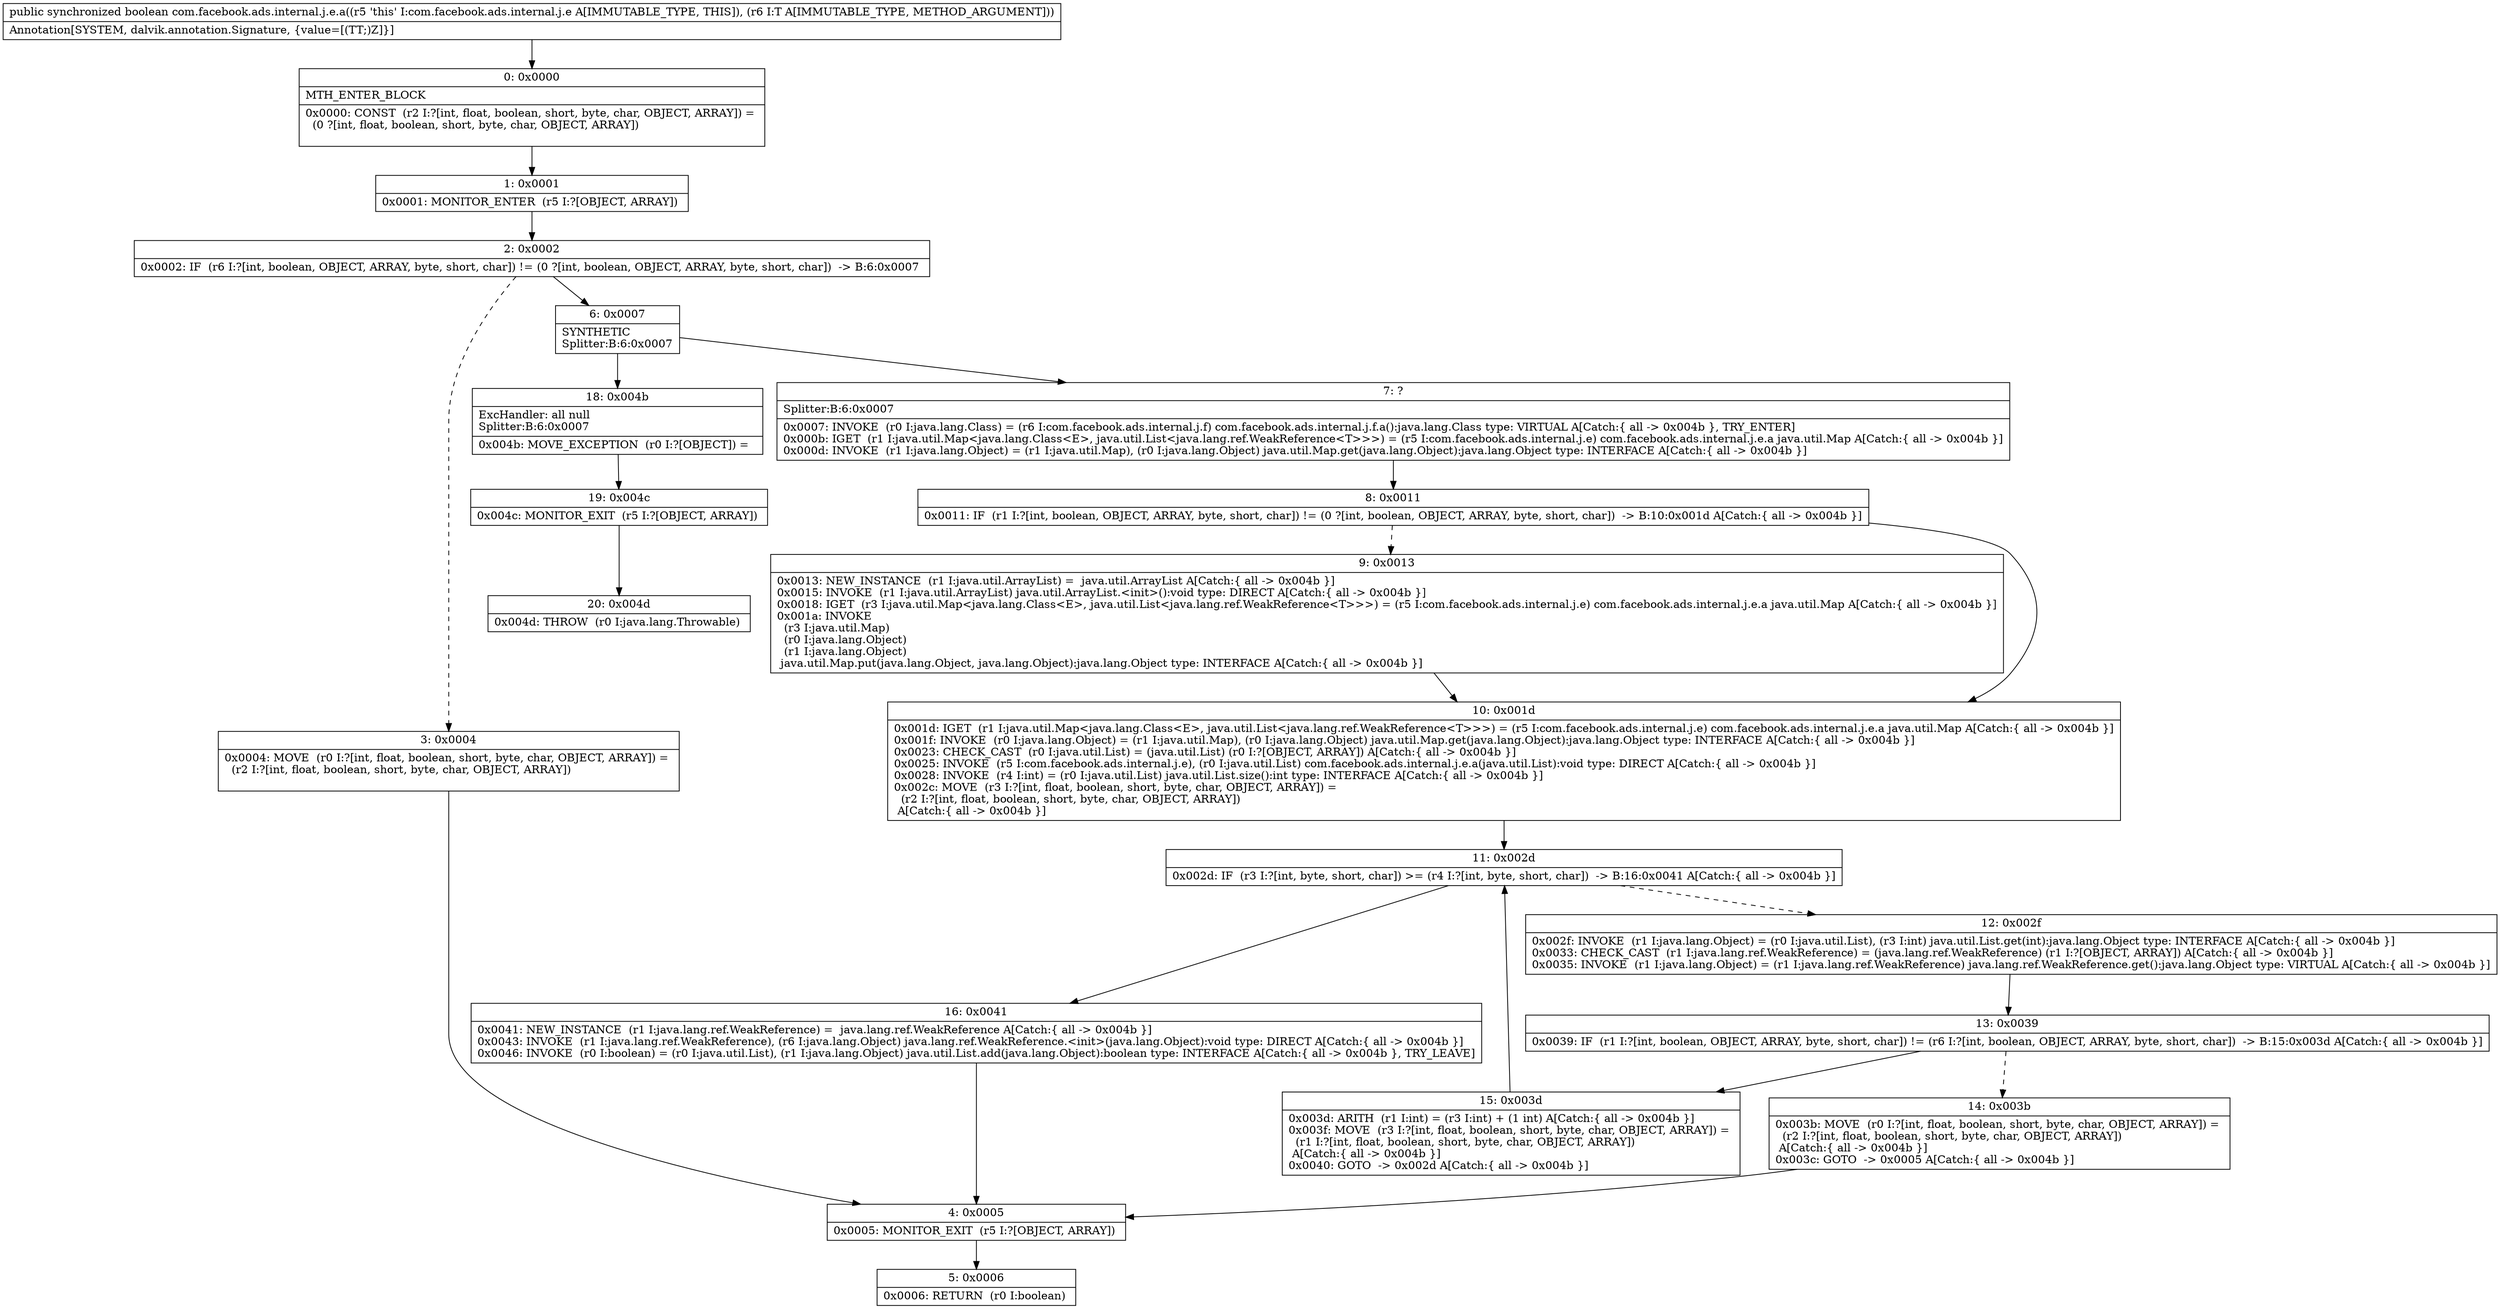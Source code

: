digraph "CFG forcom.facebook.ads.internal.j.e.a(Lcom\/facebook\/ads\/internal\/j\/f;)Z" {
Node_0 [shape=record,label="{0\:\ 0x0000|MTH_ENTER_BLOCK\l|0x0000: CONST  (r2 I:?[int, float, boolean, short, byte, char, OBJECT, ARRAY]) = \l  (0 ?[int, float, boolean, short, byte, char, OBJECT, ARRAY])\l \l}"];
Node_1 [shape=record,label="{1\:\ 0x0001|0x0001: MONITOR_ENTER  (r5 I:?[OBJECT, ARRAY]) \l}"];
Node_2 [shape=record,label="{2\:\ 0x0002|0x0002: IF  (r6 I:?[int, boolean, OBJECT, ARRAY, byte, short, char]) != (0 ?[int, boolean, OBJECT, ARRAY, byte, short, char])  \-\> B:6:0x0007 \l}"];
Node_3 [shape=record,label="{3\:\ 0x0004|0x0004: MOVE  (r0 I:?[int, float, boolean, short, byte, char, OBJECT, ARRAY]) = \l  (r2 I:?[int, float, boolean, short, byte, char, OBJECT, ARRAY])\l \l}"];
Node_4 [shape=record,label="{4\:\ 0x0005|0x0005: MONITOR_EXIT  (r5 I:?[OBJECT, ARRAY]) \l}"];
Node_5 [shape=record,label="{5\:\ 0x0006|0x0006: RETURN  (r0 I:boolean) \l}"];
Node_6 [shape=record,label="{6\:\ 0x0007|SYNTHETIC\lSplitter:B:6:0x0007\l}"];
Node_7 [shape=record,label="{7\:\ ?|Splitter:B:6:0x0007\l|0x0007: INVOKE  (r0 I:java.lang.Class) = (r6 I:com.facebook.ads.internal.j.f) com.facebook.ads.internal.j.f.a():java.lang.Class type: VIRTUAL A[Catch:\{ all \-\> 0x004b \}, TRY_ENTER]\l0x000b: IGET  (r1 I:java.util.Map\<java.lang.Class\<E\>, java.util.List\<java.lang.ref.WeakReference\<T\>\>\>) = (r5 I:com.facebook.ads.internal.j.e) com.facebook.ads.internal.j.e.a java.util.Map A[Catch:\{ all \-\> 0x004b \}]\l0x000d: INVOKE  (r1 I:java.lang.Object) = (r1 I:java.util.Map), (r0 I:java.lang.Object) java.util.Map.get(java.lang.Object):java.lang.Object type: INTERFACE A[Catch:\{ all \-\> 0x004b \}]\l}"];
Node_8 [shape=record,label="{8\:\ 0x0011|0x0011: IF  (r1 I:?[int, boolean, OBJECT, ARRAY, byte, short, char]) != (0 ?[int, boolean, OBJECT, ARRAY, byte, short, char])  \-\> B:10:0x001d A[Catch:\{ all \-\> 0x004b \}]\l}"];
Node_9 [shape=record,label="{9\:\ 0x0013|0x0013: NEW_INSTANCE  (r1 I:java.util.ArrayList) =  java.util.ArrayList A[Catch:\{ all \-\> 0x004b \}]\l0x0015: INVOKE  (r1 I:java.util.ArrayList) java.util.ArrayList.\<init\>():void type: DIRECT A[Catch:\{ all \-\> 0x004b \}]\l0x0018: IGET  (r3 I:java.util.Map\<java.lang.Class\<E\>, java.util.List\<java.lang.ref.WeakReference\<T\>\>\>) = (r5 I:com.facebook.ads.internal.j.e) com.facebook.ads.internal.j.e.a java.util.Map A[Catch:\{ all \-\> 0x004b \}]\l0x001a: INVOKE  \l  (r3 I:java.util.Map)\l  (r0 I:java.lang.Object)\l  (r1 I:java.lang.Object)\l java.util.Map.put(java.lang.Object, java.lang.Object):java.lang.Object type: INTERFACE A[Catch:\{ all \-\> 0x004b \}]\l}"];
Node_10 [shape=record,label="{10\:\ 0x001d|0x001d: IGET  (r1 I:java.util.Map\<java.lang.Class\<E\>, java.util.List\<java.lang.ref.WeakReference\<T\>\>\>) = (r5 I:com.facebook.ads.internal.j.e) com.facebook.ads.internal.j.e.a java.util.Map A[Catch:\{ all \-\> 0x004b \}]\l0x001f: INVOKE  (r0 I:java.lang.Object) = (r1 I:java.util.Map), (r0 I:java.lang.Object) java.util.Map.get(java.lang.Object):java.lang.Object type: INTERFACE A[Catch:\{ all \-\> 0x004b \}]\l0x0023: CHECK_CAST  (r0 I:java.util.List) = (java.util.List) (r0 I:?[OBJECT, ARRAY]) A[Catch:\{ all \-\> 0x004b \}]\l0x0025: INVOKE  (r5 I:com.facebook.ads.internal.j.e), (r0 I:java.util.List) com.facebook.ads.internal.j.e.a(java.util.List):void type: DIRECT A[Catch:\{ all \-\> 0x004b \}]\l0x0028: INVOKE  (r4 I:int) = (r0 I:java.util.List) java.util.List.size():int type: INTERFACE A[Catch:\{ all \-\> 0x004b \}]\l0x002c: MOVE  (r3 I:?[int, float, boolean, short, byte, char, OBJECT, ARRAY]) = \l  (r2 I:?[int, float, boolean, short, byte, char, OBJECT, ARRAY])\l A[Catch:\{ all \-\> 0x004b \}]\l}"];
Node_11 [shape=record,label="{11\:\ 0x002d|0x002d: IF  (r3 I:?[int, byte, short, char]) \>= (r4 I:?[int, byte, short, char])  \-\> B:16:0x0041 A[Catch:\{ all \-\> 0x004b \}]\l}"];
Node_12 [shape=record,label="{12\:\ 0x002f|0x002f: INVOKE  (r1 I:java.lang.Object) = (r0 I:java.util.List), (r3 I:int) java.util.List.get(int):java.lang.Object type: INTERFACE A[Catch:\{ all \-\> 0x004b \}]\l0x0033: CHECK_CAST  (r1 I:java.lang.ref.WeakReference) = (java.lang.ref.WeakReference) (r1 I:?[OBJECT, ARRAY]) A[Catch:\{ all \-\> 0x004b \}]\l0x0035: INVOKE  (r1 I:java.lang.Object) = (r1 I:java.lang.ref.WeakReference) java.lang.ref.WeakReference.get():java.lang.Object type: VIRTUAL A[Catch:\{ all \-\> 0x004b \}]\l}"];
Node_13 [shape=record,label="{13\:\ 0x0039|0x0039: IF  (r1 I:?[int, boolean, OBJECT, ARRAY, byte, short, char]) != (r6 I:?[int, boolean, OBJECT, ARRAY, byte, short, char])  \-\> B:15:0x003d A[Catch:\{ all \-\> 0x004b \}]\l}"];
Node_14 [shape=record,label="{14\:\ 0x003b|0x003b: MOVE  (r0 I:?[int, float, boolean, short, byte, char, OBJECT, ARRAY]) = \l  (r2 I:?[int, float, boolean, short, byte, char, OBJECT, ARRAY])\l A[Catch:\{ all \-\> 0x004b \}]\l0x003c: GOTO  \-\> 0x0005 A[Catch:\{ all \-\> 0x004b \}]\l}"];
Node_15 [shape=record,label="{15\:\ 0x003d|0x003d: ARITH  (r1 I:int) = (r3 I:int) + (1 int) A[Catch:\{ all \-\> 0x004b \}]\l0x003f: MOVE  (r3 I:?[int, float, boolean, short, byte, char, OBJECT, ARRAY]) = \l  (r1 I:?[int, float, boolean, short, byte, char, OBJECT, ARRAY])\l A[Catch:\{ all \-\> 0x004b \}]\l0x0040: GOTO  \-\> 0x002d A[Catch:\{ all \-\> 0x004b \}]\l}"];
Node_16 [shape=record,label="{16\:\ 0x0041|0x0041: NEW_INSTANCE  (r1 I:java.lang.ref.WeakReference) =  java.lang.ref.WeakReference A[Catch:\{ all \-\> 0x004b \}]\l0x0043: INVOKE  (r1 I:java.lang.ref.WeakReference), (r6 I:java.lang.Object) java.lang.ref.WeakReference.\<init\>(java.lang.Object):void type: DIRECT A[Catch:\{ all \-\> 0x004b \}]\l0x0046: INVOKE  (r0 I:boolean) = (r0 I:java.util.List), (r1 I:java.lang.Object) java.util.List.add(java.lang.Object):boolean type: INTERFACE A[Catch:\{ all \-\> 0x004b \}, TRY_LEAVE]\l}"];
Node_18 [shape=record,label="{18\:\ 0x004b|ExcHandler: all null\lSplitter:B:6:0x0007\l|0x004b: MOVE_EXCEPTION  (r0 I:?[OBJECT]) =  \l}"];
Node_19 [shape=record,label="{19\:\ 0x004c|0x004c: MONITOR_EXIT  (r5 I:?[OBJECT, ARRAY]) \l}"];
Node_20 [shape=record,label="{20\:\ 0x004d|0x004d: THROW  (r0 I:java.lang.Throwable) \l}"];
MethodNode[shape=record,label="{public synchronized boolean com.facebook.ads.internal.j.e.a((r5 'this' I:com.facebook.ads.internal.j.e A[IMMUTABLE_TYPE, THIS]), (r6 I:T A[IMMUTABLE_TYPE, METHOD_ARGUMENT]))  | Annotation[SYSTEM, dalvik.annotation.Signature, \{value=[(TT;)Z]\}]\l}"];
MethodNode -> Node_0;
Node_0 -> Node_1;
Node_1 -> Node_2;
Node_2 -> Node_3[style=dashed];
Node_2 -> Node_6;
Node_3 -> Node_4;
Node_4 -> Node_5;
Node_6 -> Node_7;
Node_6 -> Node_18;
Node_7 -> Node_8;
Node_8 -> Node_9[style=dashed];
Node_8 -> Node_10;
Node_9 -> Node_10;
Node_10 -> Node_11;
Node_11 -> Node_12[style=dashed];
Node_11 -> Node_16;
Node_12 -> Node_13;
Node_13 -> Node_14[style=dashed];
Node_13 -> Node_15;
Node_14 -> Node_4;
Node_15 -> Node_11;
Node_16 -> Node_4;
Node_18 -> Node_19;
Node_19 -> Node_20;
}

